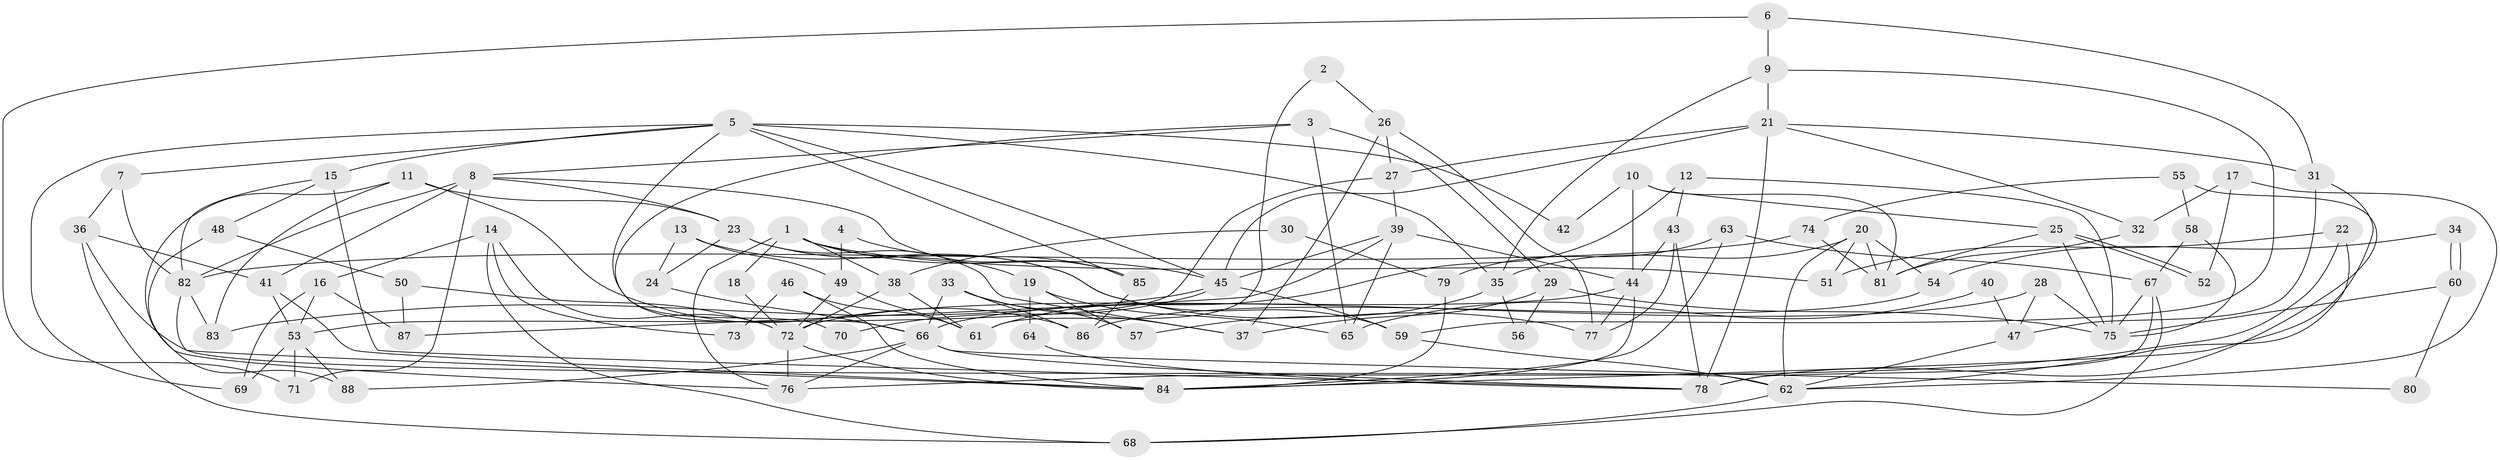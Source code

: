 // coarse degree distribution, {8: 0.057692307692307696, 4: 0.34615384615384615, 11: 0.019230769230769232, 5: 0.057692307692307696, 6: 0.11538461538461539, 7: 0.07692307692307693, 2: 0.07692307692307693, 3: 0.1346153846153846, 9: 0.09615384615384616, 10: 0.019230769230769232}
// Generated by graph-tools (version 1.1) at 2025/52/02/27/25 19:52:09]
// undirected, 88 vertices, 176 edges
graph export_dot {
graph [start="1"]
  node [color=gray90,style=filled];
  1;
  2;
  3;
  4;
  5;
  6;
  7;
  8;
  9;
  10;
  11;
  12;
  13;
  14;
  15;
  16;
  17;
  18;
  19;
  20;
  21;
  22;
  23;
  24;
  25;
  26;
  27;
  28;
  29;
  30;
  31;
  32;
  33;
  34;
  35;
  36;
  37;
  38;
  39;
  40;
  41;
  42;
  43;
  44;
  45;
  46;
  47;
  48;
  49;
  50;
  51;
  52;
  53;
  54;
  55;
  56;
  57;
  58;
  59;
  60;
  61;
  62;
  63;
  64;
  65;
  66;
  67;
  68;
  69;
  70;
  71;
  72;
  73;
  74;
  75;
  76;
  77;
  78;
  79;
  80;
  81;
  82;
  83;
  84;
  85;
  86;
  87;
  88;
  1 -- 45;
  1 -- 19;
  1 -- 18;
  1 -- 38;
  1 -- 51;
  1 -- 76;
  2 -- 26;
  2 -- 61;
  3 -- 8;
  3 -- 29;
  3 -- 65;
  3 -- 70;
  4 -- 49;
  4 -- 85;
  5 -- 45;
  5 -- 15;
  5 -- 7;
  5 -- 35;
  5 -- 42;
  5 -- 66;
  5 -- 69;
  5 -- 85;
  6 -- 9;
  6 -- 71;
  6 -- 31;
  7 -- 36;
  7 -- 82;
  8 -- 82;
  8 -- 41;
  8 -- 23;
  8 -- 71;
  8 -- 85;
  9 -- 21;
  9 -- 59;
  9 -- 35;
  10 -- 44;
  10 -- 25;
  10 -- 42;
  10 -- 81;
  11 -- 76;
  11 -- 83;
  11 -- 23;
  11 -- 86;
  12 -- 43;
  12 -- 75;
  12 -- 61;
  13 -- 49;
  13 -- 24;
  13 -- 77;
  14 -- 68;
  14 -- 72;
  14 -- 16;
  14 -- 73;
  15 -- 78;
  15 -- 82;
  15 -- 48;
  16 -- 53;
  16 -- 69;
  16 -- 87;
  17 -- 62;
  17 -- 32;
  17 -- 52;
  18 -- 72;
  19 -- 65;
  19 -- 57;
  19 -- 64;
  20 -- 35;
  20 -- 62;
  20 -- 51;
  20 -- 54;
  20 -- 81;
  21 -- 27;
  21 -- 31;
  21 -- 32;
  21 -- 45;
  21 -- 78;
  22 -- 51;
  22 -- 76;
  22 -- 62;
  23 -- 24;
  23 -- 37;
  23 -- 59;
  24 -- 66;
  25 -- 52;
  25 -- 52;
  25 -- 81;
  25 -- 75;
  26 -- 77;
  26 -- 37;
  26 -- 27;
  27 -- 39;
  27 -- 53;
  28 -- 75;
  28 -- 66;
  28 -- 47;
  29 -- 37;
  29 -- 75;
  29 -- 56;
  30 -- 79;
  30 -- 38;
  31 -- 47;
  31 -- 84;
  32 -- 81;
  33 -- 86;
  33 -- 66;
  33 -- 37;
  33 -- 57;
  34 -- 60;
  34 -- 60;
  34 -- 54;
  35 -- 56;
  35 -- 57;
  36 -- 41;
  36 -- 62;
  36 -- 68;
  38 -- 72;
  38 -- 61;
  39 -- 45;
  39 -- 44;
  39 -- 65;
  39 -- 87;
  40 -- 47;
  40 -- 65;
  41 -- 84;
  41 -- 53;
  43 -- 78;
  43 -- 44;
  43 -- 77;
  44 -- 77;
  44 -- 72;
  44 -- 84;
  45 -- 59;
  45 -- 70;
  45 -- 83;
  46 -- 61;
  46 -- 84;
  46 -- 73;
  47 -- 62;
  48 -- 88;
  48 -- 50;
  49 -- 72;
  49 -- 61;
  50 -- 87;
  50 -- 72;
  53 -- 69;
  53 -- 71;
  53 -- 88;
  54 -- 86;
  55 -- 74;
  55 -- 78;
  55 -- 58;
  58 -- 75;
  58 -- 67;
  59 -- 62;
  60 -- 75;
  60 -- 80;
  62 -- 68;
  63 -- 84;
  63 -- 67;
  63 -- 79;
  64 -- 78;
  66 -- 76;
  66 -- 78;
  66 -- 80;
  66 -- 88;
  67 -- 78;
  67 -- 68;
  67 -- 75;
  72 -- 84;
  72 -- 76;
  74 -- 81;
  74 -- 82;
  79 -- 84;
  82 -- 84;
  82 -- 83;
  85 -- 86;
}
